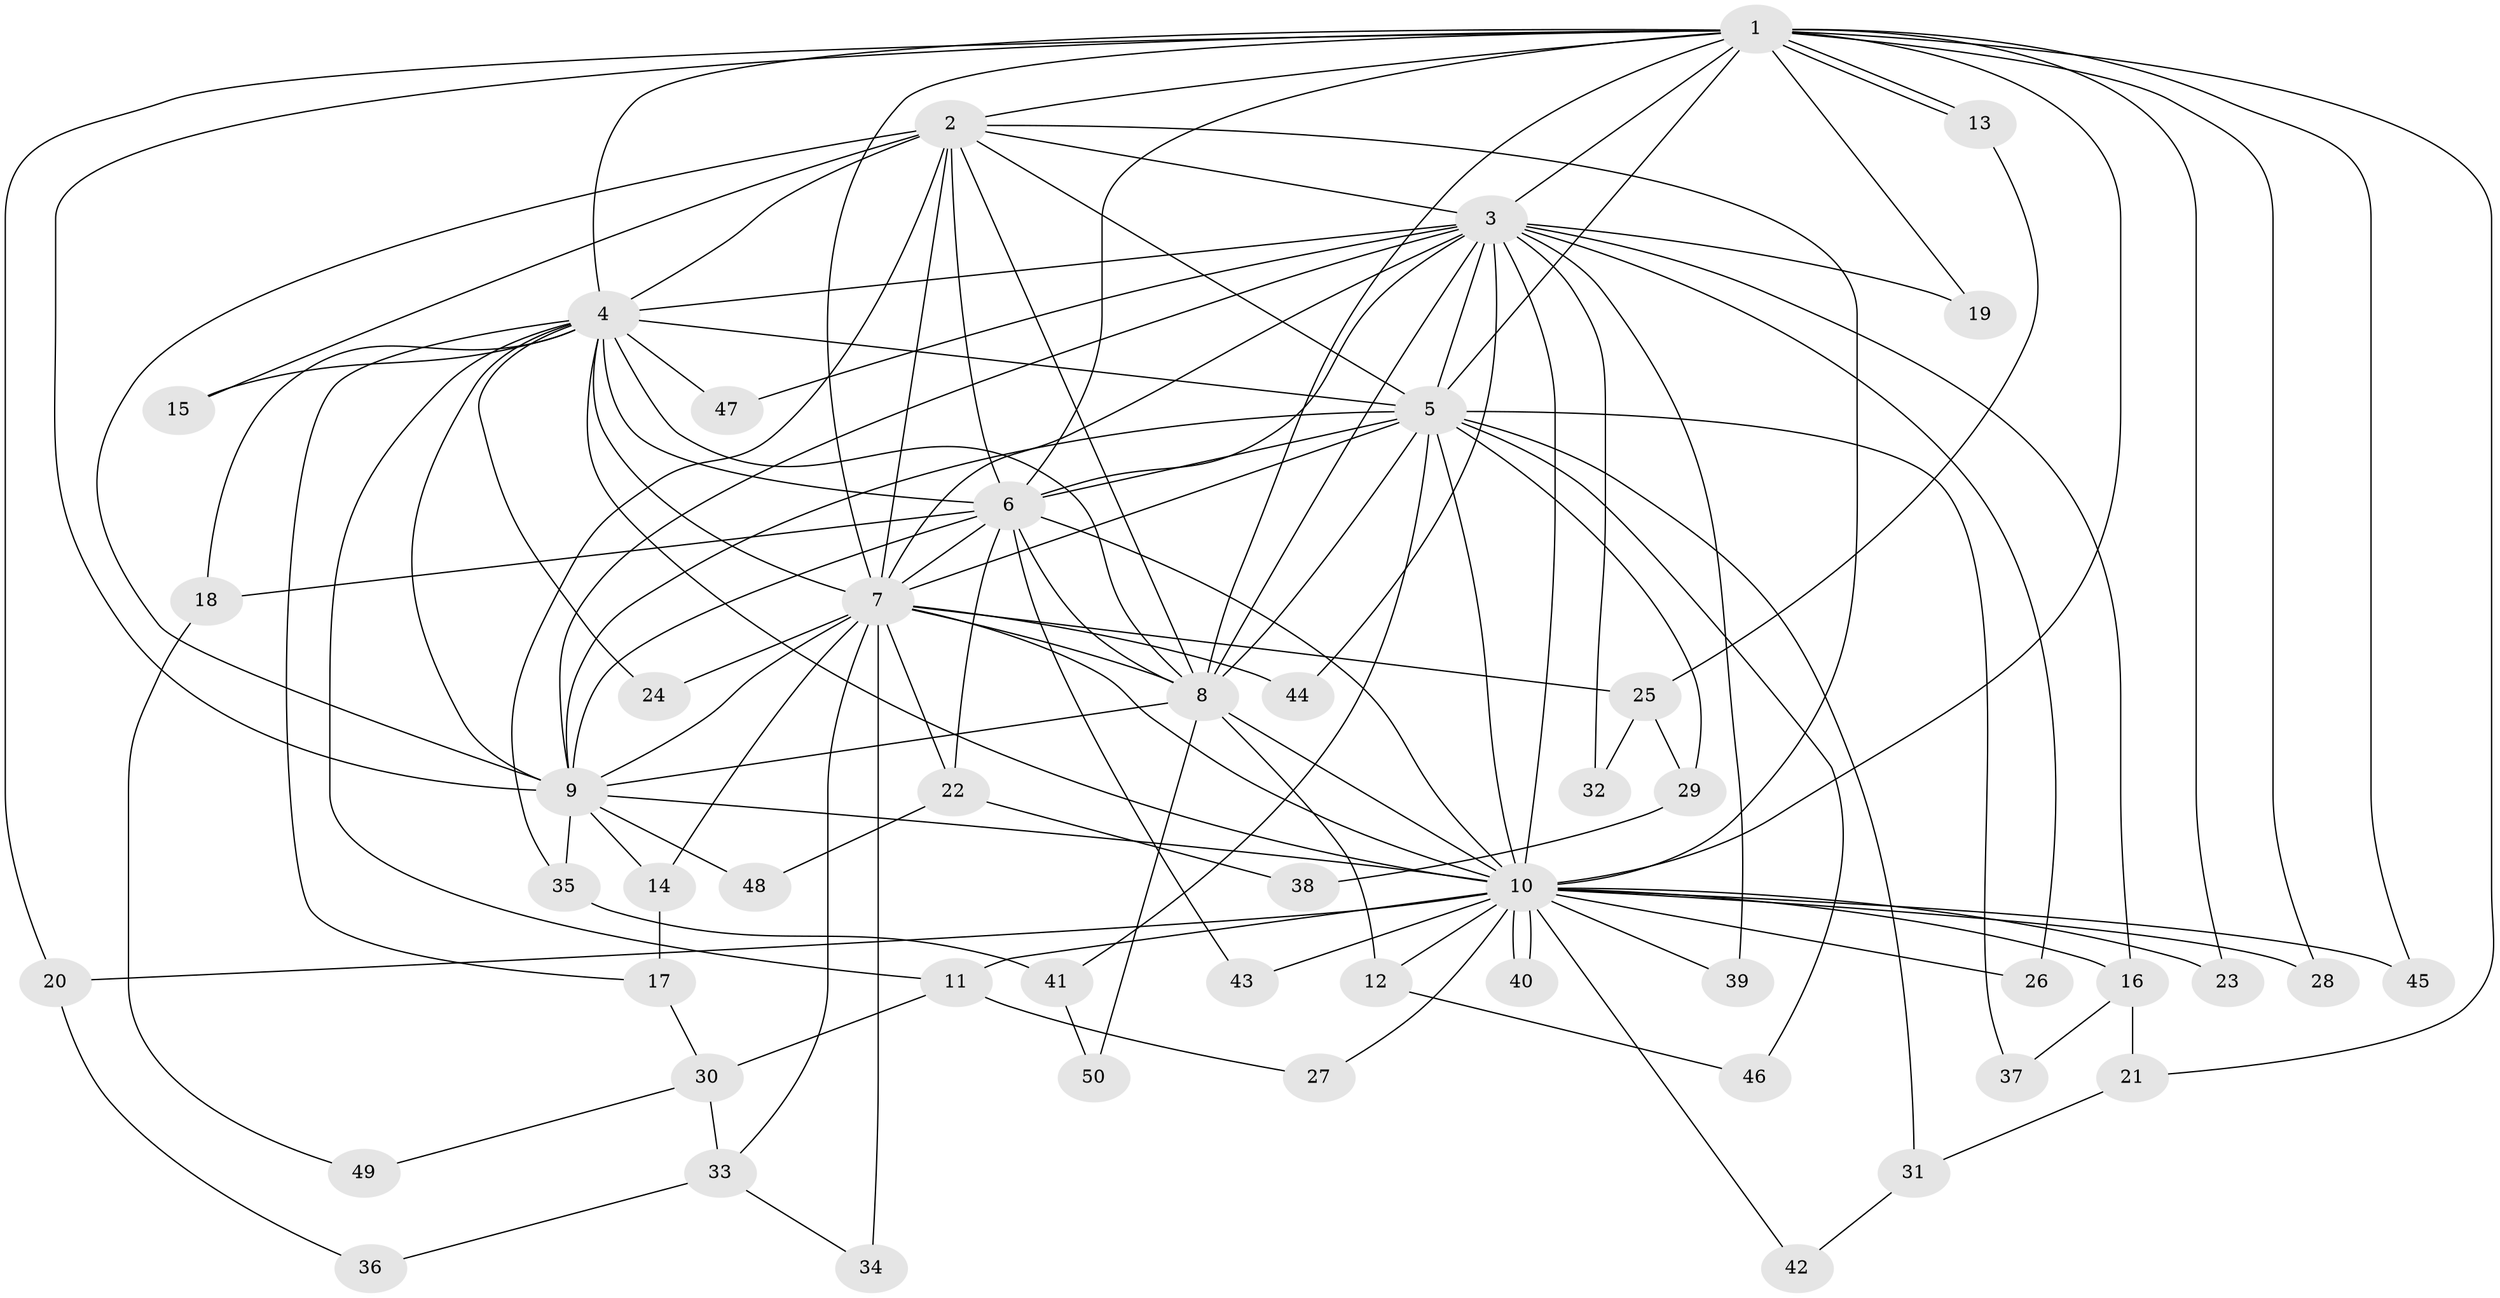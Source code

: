 // Generated by graph-tools (version 1.1) at 2025/14/03/09/25 04:14:17]
// undirected, 50 vertices, 125 edges
graph export_dot {
graph [start="1"]
  node [color=gray90,style=filled];
  1;
  2;
  3;
  4;
  5;
  6;
  7;
  8;
  9;
  10;
  11;
  12;
  13;
  14;
  15;
  16;
  17;
  18;
  19;
  20;
  21;
  22;
  23;
  24;
  25;
  26;
  27;
  28;
  29;
  30;
  31;
  32;
  33;
  34;
  35;
  36;
  37;
  38;
  39;
  40;
  41;
  42;
  43;
  44;
  45;
  46;
  47;
  48;
  49;
  50;
  1 -- 2;
  1 -- 3;
  1 -- 4;
  1 -- 5;
  1 -- 6;
  1 -- 7;
  1 -- 8;
  1 -- 9;
  1 -- 10;
  1 -- 13;
  1 -- 13;
  1 -- 19;
  1 -- 20;
  1 -- 21;
  1 -- 23;
  1 -- 28;
  1 -- 45;
  2 -- 3;
  2 -- 4;
  2 -- 5;
  2 -- 6;
  2 -- 7;
  2 -- 8;
  2 -- 9;
  2 -- 10;
  2 -- 15;
  2 -- 35;
  3 -- 4;
  3 -- 5;
  3 -- 6;
  3 -- 7;
  3 -- 8;
  3 -- 9;
  3 -- 10;
  3 -- 16;
  3 -- 19;
  3 -- 26;
  3 -- 32;
  3 -- 39;
  3 -- 44;
  3 -- 47;
  4 -- 5;
  4 -- 6;
  4 -- 7;
  4 -- 8;
  4 -- 9;
  4 -- 10;
  4 -- 11;
  4 -- 15;
  4 -- 17;
  4 -- 18;
  4 -- 24;
  4 -- 47;
  5 -- 6;
  5 -- 7;
  5 -- 8;
  5 -- 9;
  5 -- 10;
  5 -- 29;
  5 -- 31;
  5 -- 37;
  5 -- 41;
  5 -- 46;
  6 -- 7;
  6 -- 8;
  6 -- 9;
  6 -- 10;
  6 -- 18;
  6 -- 22;
  6 -- 43;
  7 -- 8;
  7 -- 9;
  7 -- 10;
  7 -- 14;
  7 -- 22;
  7 -- 24;
  7 -- 25;
  7 -- 33;
  7 -- 34;
  7 -- 44;
  8 -- 9;
  8 -- 10;
  8 -- 12;
  8 -- 50;
  9 -- 10;
  9 -- 14;
  9 -- 35;
  9 -- 48;
  10 -- 11;
  10 -- 12;
  10 -- 16;
  10 -- 20;
  10 -- 23;
  10 -- 26;
  10 -- 27;
  10 -- 28;
  10 -- 39;
  10 -- 40;
  10 -- 40;
  10 -- 42;
  10 -- 43;
  10 -- 45;
  11 -- 27;
  11 -- 30;
  12 -- 46;
  13 -- 25;
  14 -- 17;
  16 -- 21;
  16 -- 37;
  17 -- 30;
  18 -- 49;
  20 -- 36;
  21 -- 31;
  22 -- 38;
  22 -- 48;
  25 -- 29;
  25 -- 32;
  29 -- 38;
  30 -- 33;
  30 -- 49;
  31 -- 42;
  33 -- 34;
  33 -- 36;
  35 -- 41;
  41 -- 50;
}
